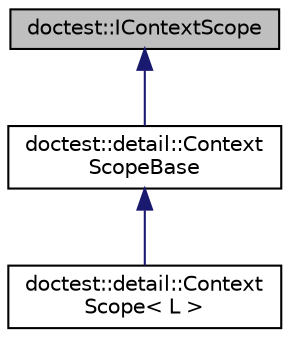 digraph "doctest::IContextScope"
{
 // LATEX_PDF_SIZE
  edge [fontname="Helvetica",fontsize="10",labelfontname="Helvetica",labelfontsize="10"];
  node [fontname="Helvetica",fontsize="10",shape=record];
  Node1 [label="doctest::IContextScope",height=0.2,width=0.4,color="black", fillcolor="grey75", style="filled", fontcolor="black",tooltip=" "];
  Node1 -> Node2 [dir="back",color="midnightblue",fontsize="10",style="solid",fontname="Helvetica"];
  Node2 [label="doctest::detail::Context\lScopeBase",height=0.2,width=0.4,color="black", fillcolor="white", style="filled",URL="$dc/db7/structdoctest_1_1detail_1_1ContextScopeBase.html",tooltip=" "];
  Node2 -> Node3 [dir="back",color="midnightblue",fontsize="10",style="solid",fontname="Helvetica"];
  Node3 [label="doctest::detail::Context\lScope\< L \>",height=0.2,width=0.4,color="black", fillcolor="white", style="filled",URL="$df/dc8/classdoctest_1_1detail_1_1ContextScope.html",tooltip=" "];
}
